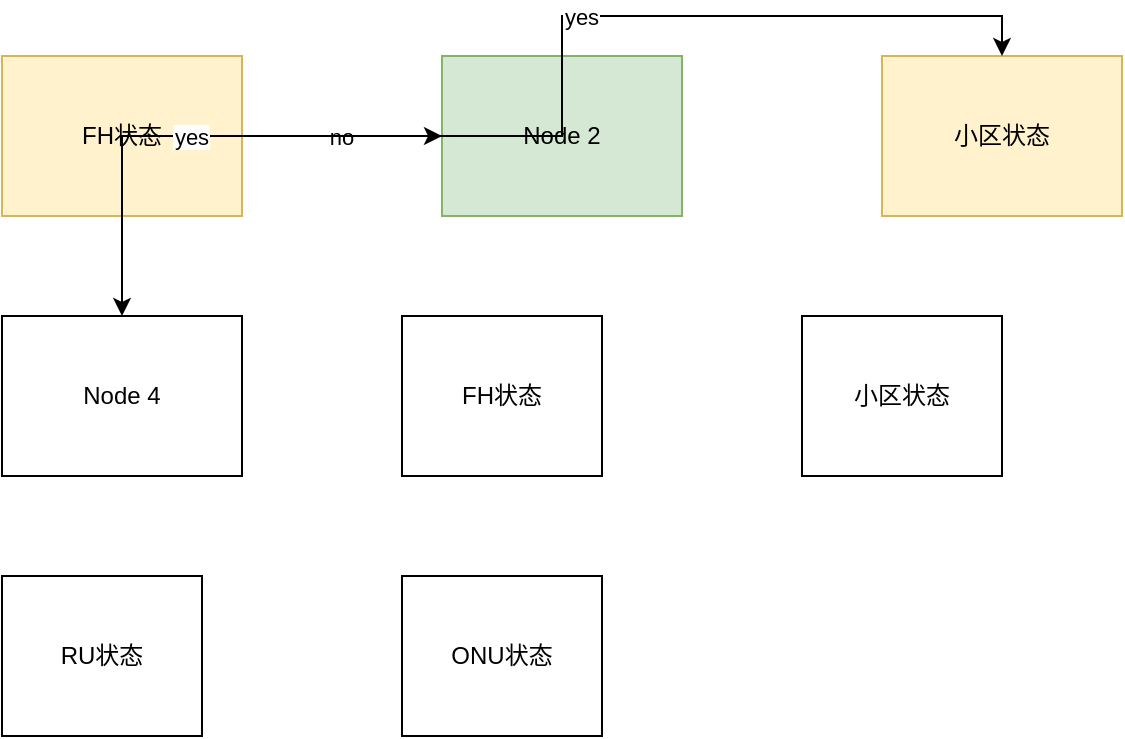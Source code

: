 <mxfile version="21.6.5" type="device">
  <diagram name="Page-1" id="140514480127184">
    <mxGraphModel dx="2037" dy="830" grid="1" gridSize="10" guides="1" toolTips="1" connect="1" arrows="1" fold="1" page="1" pageScale="1" pageWidth="850" pageHeight="1100" math="0" shadow="0">
      <root>
        <mxCell id="0" />
        <mxCell id="1" parent="0" />
        <mxCell id="140514480381008" value="FH状态" style="whiteSpace=wrap;rounded=0;fillColor=#fff2cc;strokeColor=#d6b656;dashed=0;" vertex="1" parent="1">
  <mxGeometry x="0" y="0" width="120" height="80" as="geometry" />
</mxCell>
        <mxCell id="140514484819472" value="Node 2" style="whiteSpace=wrap;rounded=0;fillColor=#d5e8d4;strokeColor=#82b366;dashed=0;" vertex="1" parent="1">
  <mxGeometry x="220" y="0" width="120" height="80" as="geometry" />
</mxCell>
        <mxCell id="140514480393168" value="小区状态" style="whiteSpace=wrap;rounded=0;fillColor=#fff2cc;strokeColor=#d6b656;dashed=0;" vertex="1" parent="1">
  <mxGeometry x="440" y="0" width="120" height="80" as="geometry" />
</mxCell>
        <mxCell id="140514486790416" value="Node 4" style="whiteSpace=wrap;rounded=0;dashed=0;" vertex="1" parent="1">
  <mxGeometry x="0" y="130" width="120" height="80" as="geometry" />
</mxCell>
        <mxCell id="140514480393296" value="FH状态" style="whiteSpace=wrap;rounded=0;dashed=0;" vertex="1" parent="1">
  <mxGeometry x="200" y="130" width="100" height="80" as="geometry" />
</mxCell>
        <mxCell id="140514480402896" value="小区状态" style="whiteSpace=wrap;rounded=0;dashed=0;" vertex="1" parent="1">
  <mxGeometry x="400" y="130" width="100" height="80" as="geometry" />
</mxCell>
        <mxCell id="140514480403856" value="RU状态" style="whiteSpace=wrap;rounded=0;dashed=0;" vertex="1" parent="1">
  <mxGeometry x="0" y="260" width="100" height="80" as="geometry" />
</mxCell>
        <mxCell id="140514480403152" value="ONU状态" style="whiteSpace=wrap;rounded=0;dashed=0;" vertex="1" parent="1">
  <mxGeometry x="200" y="260" width="100" height="80" as="geometry" />
</mxCell>
        <mxCell id="140514480401872" style="edgeStyle=orthogonalEdgeStyle;orthogonalLoop=1;rounded=0;jettySize=auto;entryX=0.5;entryY=0;entryDx=0;entryDy=0;" edge="1" parent="1" source="140514480381008" target="140514480393168" value="yes">
  <mxGeometry relative="1" as="geometry" />
</mxCell>
        <mxCell id="140514480374480" style="edgeStyle=orthogonalEdgeStyle;orthogonalLoop=1;rounded=0;jettySize=auto;entryX=0;entryY=0.5;entryDx=0;entryDy=0;" edge="1" parent="1" source="140514480381008" target="140514484819472" value="no">
  <mxGeometry relative="1" as="geometry" />
</mxCell>
        <mxCell id="140514480392208" style="edgeStyle=orthogonalEdgeStyle;orthogonalLoop=1;rounded=0;jettySize=auto;entryX=0.5;entryY=0;entryDx=0;entryDy=0;" edge="1" parent="1" source="140514484819472" target="140514486790416" value="yes">
  <mxGeometry relative="1" as="geometry" />
</mxCell>
      </root>
    </mxGraphModel>
  </diagram>
</mxfile>
